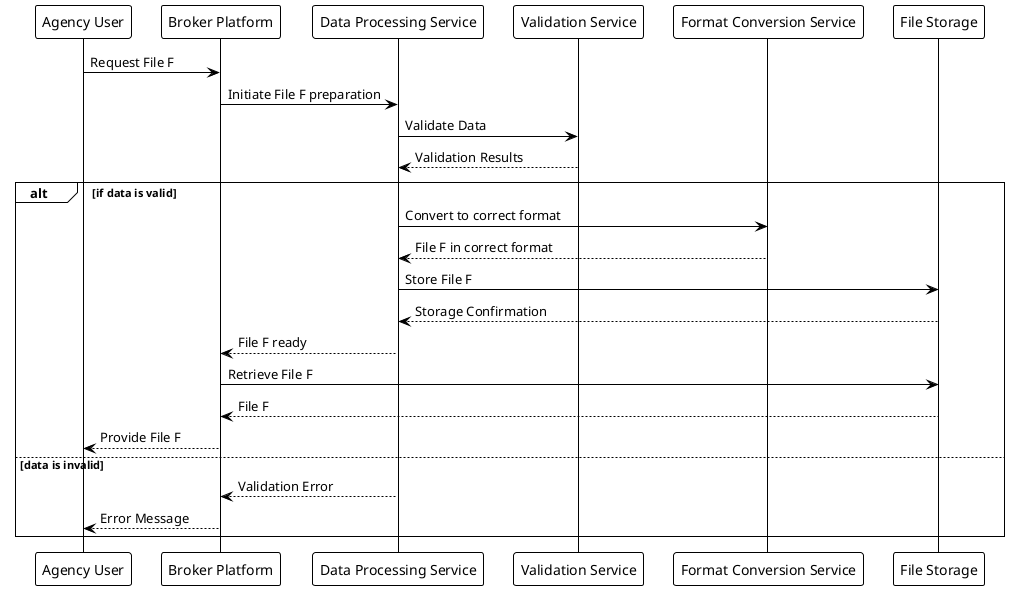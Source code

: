 @startuml
!theme plain

participant "Agency User" as User
participant "Broker Platform" as Broker
participant "Data Processing Service" as DPS
participant "Validation Service" as VS
participant "Format Conversion Service" as FCS
participant "File Storage" as FS

User -> Broker: Request File F
Broker -> DPS: Initiate File F preparation
DPS -> VS: Validate Data
VS --> DPS: Validation Results
alt if data is valid
    DPS -> FCS: Convert to correct format
    FCS --> DPS: File F in correct format
    DPS -> FS: Store File F
    FS --> DPS: Storage Confirmation
    DPS --> Broker: File F ready
    Broker -> FS: Retrieve File F
    FS --> Broker: File F
    Broker --> User: Provide File F
else data is invalid
    DPS --> Broker: Validation Error
    Broker --> User: Error Message
end

@enduml